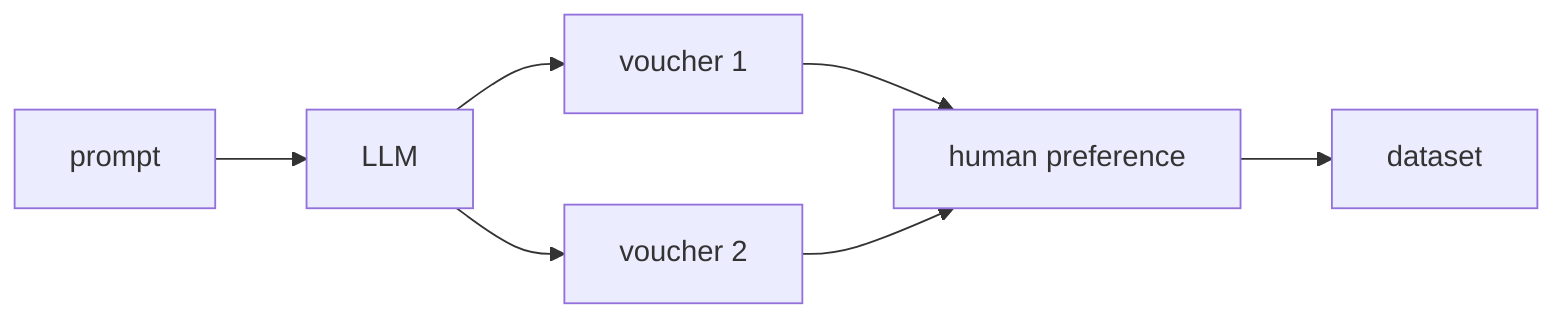 graph LR
p[prompt] --> c[LLM]
c --> v1[voucher 1]
c --> v2[voucher 2]
v1 --> rank[human preference]
v2 --> rank
rank --> d[dataset]